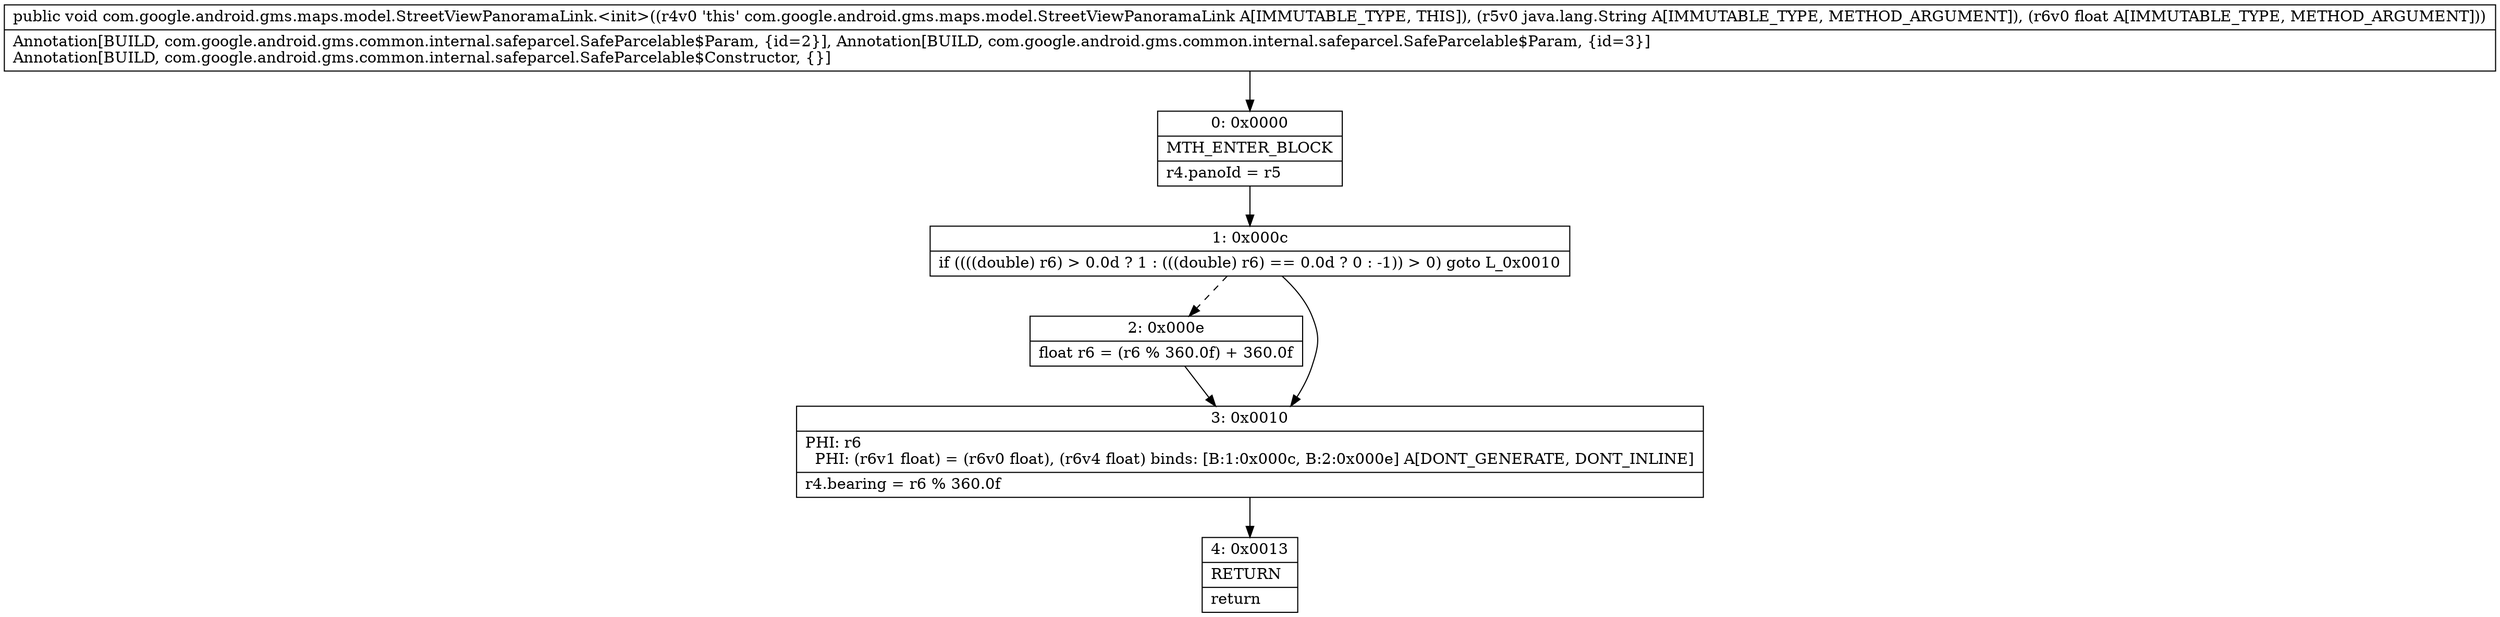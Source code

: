 digraph "CFG forcom.google.android.gms.maps.model.StreetViewPanoramaLink.\<init\>(Ljava\/lang\/String;F)V" {
Node_0 [shape=record,label="{0\:\ 0x0000|MTH_ENTER_BLOCK\l|r4.panoId = r5\l}"];
Node_1 [shape=record,label="{1\:\ 0x000c|if ((((double) r6) \> 0.0d ? 1 : (((double) r6) == 0.0d ? 0 : \-1)) \> 0) goto L_0x0010\l}"];
Node_2 [shape=record,label="{2\:\ 0x000e|float r6 = (r6 % 360.0f) + 360.0f\l}"];
Node_3 [shape=record,label="{3\:\ 0x0010|PHI: r6 \l  PHI: (r6v1 float) = (r6v0 float), (r6v4 float) binds: [B:1:0x000c, B:2:0x000e] A[DONT_GENERATE, DONT_INLINE]\l|r4.bearing = r6 % 360.0f\l}"];
Node_4 [shape=record,label="{4\:\ 0x0013|RETURN\l|return\l}"];
MethodNode[shape=record,label="{public void com.google.android.gms.maps.model.StreetViewPanoramaLink.\<init\>((r4v0 'this' com.google.android.gms.maps.model.StreetViewPanoramaLink A[IMMUTABLE_TYPE, THIS]), (r5v0 java.lang.String A[IMMUTABLE_TYPE, METHOD_ARGUMENT]), (r6v0 float A[IMMUTABLE_TYPE, METHOD_ARGUMENT]))  | Annotation[BUILD, com.google.android.gms.common.internal.safeparcel.SafeParcelable$Param, \{id=2\}], Annotation[BUILD, com.google.android.gms.common.internal.safeparcel.SafeParcelable$Param, \{id=3\}]\lAnnotation[BUILD, com.google.android.gms.common.internal.safeparcel.SafeParcelable$Constructor, \{\}]\l}"];
MethodNode -> Node_0;
Node_0 -> Node_1;
Node_1 -> Node_2[style=dashed];
Node_1 -> Node_3;
Node_2 -> Node_3;
Node_3 -> Node_4;
}

